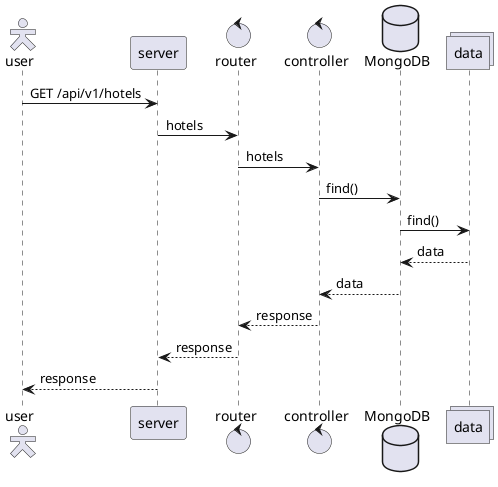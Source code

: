 @startuml sequence
skinparam actorStyle Hollow
actor user
participant server
control router
control controller
database MongoDB as db
collections data
user -> server : GET /api/v1/hotels
server -> router : hotels
router -> controller : hotels
controller -> db : find()
db -> data : find()
db <-- data : data
controller <-- db : data
router <-- controller : response
server <-- router : response
user <-- server : response
@enduml